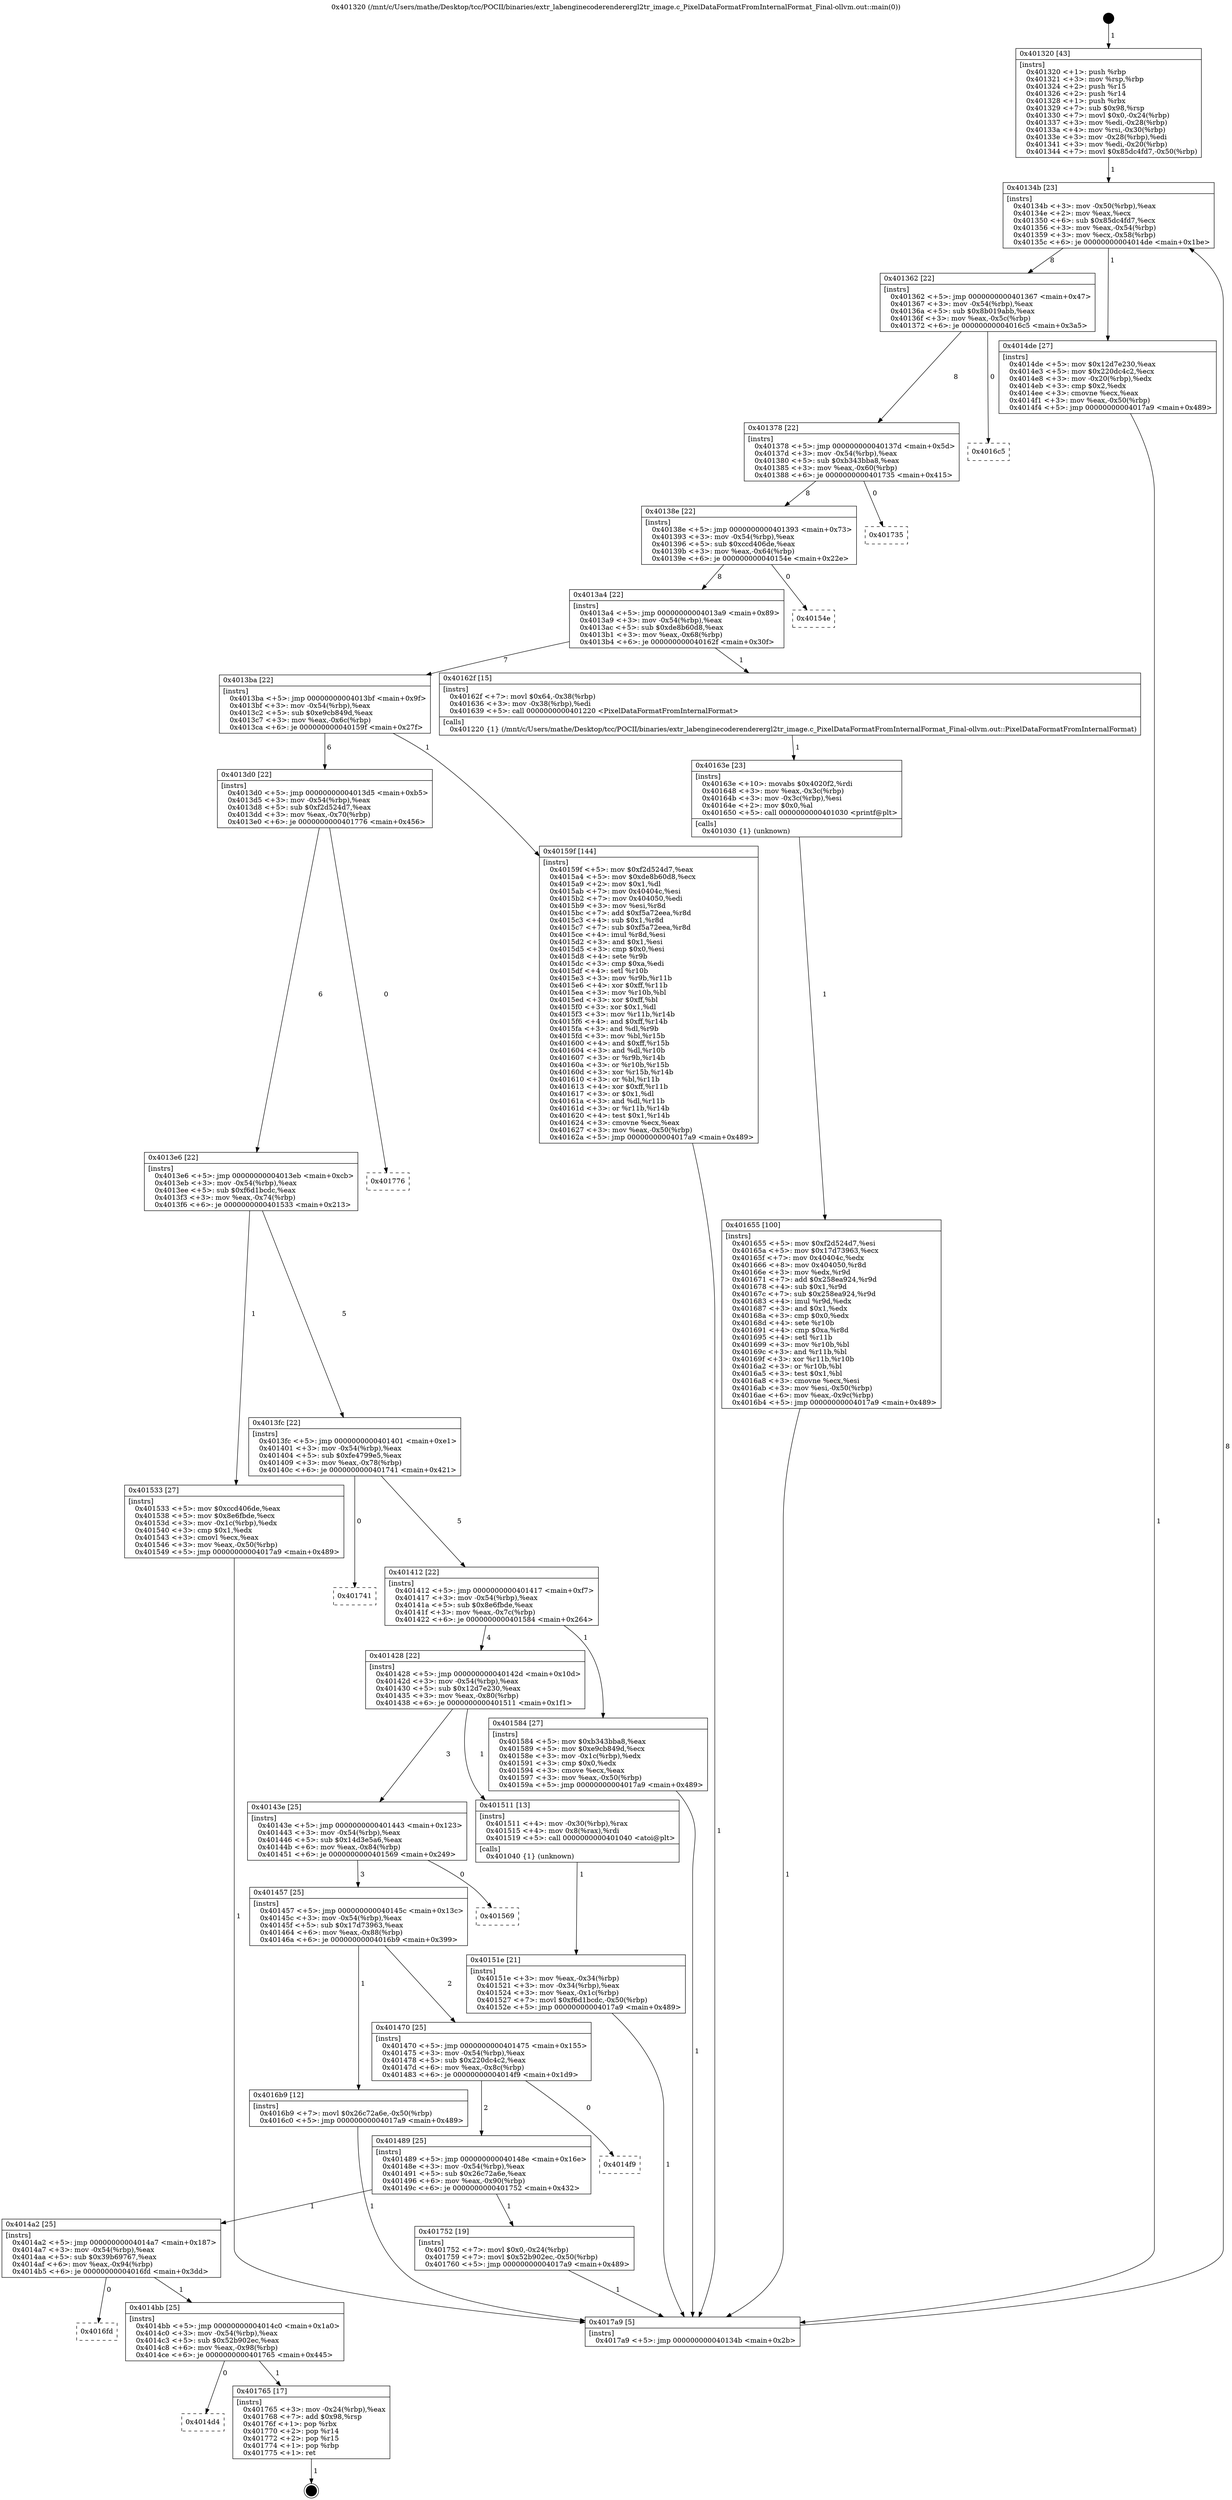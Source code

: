 digraph "0x401320" {
  label = "0x401320 (/mnt/c/Users/mathe/Desktop/tcc/POCII/binaries/extr_labenginecoderenderergl2tr_image.c_PixelDataFormatFromInternalFormat_Final-ollvm.out::main(0))"
  labelloc = "t"
  node[shape=record]

  Entry [label="",width=0.3,height=0.3,shape=circle,fillcolor=black,style=filled]
  "0x40134b" [label="{
     0x40134b [23]\l
     | [instrs]\l
     &nbsp;&nbsp;0x40134b \<+3\>: mov -0x50(%rbp),%eax\l
     &nbsp;&nbsp;0x40134e \<+2\>: mov %eax,%ecx\l
     &nbsp;&nbsp;0x401350 \<+6\>: sub $0x85dc4fd7,%ecx\l
     &nbsp;&nbsp;0x401356 \<+3\>: mov %eax,-0x54(%rbp)\l
     &nbsp;&nbsp;0x401359 \<+3\>: mov %ecx,-0x58(%rbp)\l
     &nbsp;&nbsp;0x40135c \<+6\>: je 00000000004014de \<main+0x1be\>\l
  }"]
  "0x4014de" [label="{
     0x4014de [27]\l
     | [instrs]\l
     &nbsp;&nbsp;0x4014de \<+5\>: mov $0x12d7e230,%eax\l
     &nbsp;&nbsp;0x4014e3 \<+5\>: mov $0x220dc4c2,%ecx\l
     &nbsp;&nbsp;0x4014e8 \<+3\>: mov -0x20(%rbp),%edx\l
     &nbsp;&nbsp;0x4014eb \<+3\>: cmp $0x2,%edx\l
     &nbsp;&nbsp;0x4014ee \<+3\>: cmovne %ecx,%eax\l
     &nbsp;&nbsp;0x4014f1 \<+3\>: mov %eax,-0x50(%rbp)\l
     &nbsp;&nbsp;0x4014f4 \<+5\>: jmp 00000000004017a9 \<main+0x489\>\l
  }"]
  "0x401362" [label="{
     0x401362 [22]\l
     | [instrs]\l
     &nbsp;&nbsp;0x401362 \<+5\>: jmp 0000000000401367 \<main+0x47\>\l
     &nbsp;&nbsp;0x401367 \<+3\>: mov -0x54(%rbp),%eax\l
     &nbsp;&nbsp;0x40136a \<+5\>: sub $0x8b019abb,%eax\l
     &nbsp;&nbsp;0x40136f \<+3\>: mov %eax,-0x5c(%rbp)\l
     &nbsp;&nbsp;0x401372 \<+6\>: je 00000000004016c5 \<main+0x3a5\>\l
  }"]
  "0x4017a9" [label="{
     0x4017a9 [5]\l
     | [instrs]\l
     &nbsp;&nbsp;0x4017a9 \<+5\>: jmp 000000000040134b \<main+0x2b\>\l
  }"]
  "0x401320" [label="{
     0x401320 [43]\l
     | [instrs]\l
     &nbsp;&nbsp;0x401320 \<+1\>: push %rbp\l
     &nbsp;&nbsp;0x401321 \<+3\>: mov %rsp,%rbp\l
     &nbsp;&nbsp;0x401324 \<+2\>: push %r15\l
     &nbsp;&nbsp;0x401326 \<+2\>: push %r14\l
     &nbsp;&nbsp;0x401328 \<+1\>: push %rbx\l
     &nbsp;&nbsp;0x401329 \<+7\>: sub $0x98,%rsp\l
     &nbsp;&nbsp;0x401330 \<+7\>: movl $0x0,-0x24(%rbp)\l
     &nbsp;&nbsp;0x401337 \<+3\>: mov %edi,-0x28(%rbp)\l
     &nbsp;&nbsp;0x40133a \<+4\>: mov %rsi,-0x30(%rbp)\l
     &nbsp;&nbsp;0x40133e \<+3\>: mov -0x28(%rbp),%edi\l
     &nbsp;&nbsp;0x401341 \<+3\>: mov %edi,-0x20(%rbp)\l
     &nbsp;&nbsp;0x401344 \<+7\>: movl $0x85dc4fd7,-0x50(%rbp)\l
  }"]
  Exit [label="",width=0.3,height=0.3,shape=circle,fillcolor=black,style=filled,peripheries=2]
  "0x4016c5" [label="{
     0x4016c5\l
  }", style=dashed]
  "0x401378" [label="{
     0x401378 [22]\l
     | [instrs]\l
     &nbsp;&nbsp;0x401378 \<+5\>: jmp 000000000040137d \<main+0x5d\>\l
     &nbsp;&nbsp;0x40137d \<+3\>: mov -0x54(%rbp),%eax\l
     &nbsp;&nbsp;0x401380 \<+5\>: sub $0xb343bba8,%eax\l
     &nbsp;&nbsp;0x401385 \<+3\>: mov %eax,-0x60(%rbp)\l
     &nbsp;&nbsp;0x401388 \<+6\>: je 0000000000401735 \<main+0x415\>\l
  }"]
  "0x4014d4" [label="{
     0x4014d4\l
  }", style=dashed]
  "0x401735" [label="{
     0x401735\l
  }", style=dashed]
  "0x40138e" [label="{
     0x40138e [22]\l
     | [instrs]\l
     &nbsp;&nbsp;0x40138e \<+5\>: jmp 0000000000401393 \<main+0x73\>\l
     &nbsp;&nbsp;0x401393 \<+3\>: mov -0x54(%rbp),%eax\l
     &nbsp;&nbsp;0x401396 \<+5\>: sub $0xccd406de,%eax\l
     &nbsp;&nbsp;0x40139b \<+3\>: mov %eax,-0x64(%rbp)\l
     &nbsp;&nbsp;0x40139e \<+6\>: je 000000000040154e \<main+0x22e\>\l
  }"]
  "0x401765" [label="{
     0x401765 [17]\l
     | [instrs]\l
     &nbsp;&nbsp;0x401765 \<+3\>: mov -0x24(%rbp),%eax\l
     &nbsp;&nbsp;0x401768 \<+7\>: add $0x98,%rsp\l
     &nbsp;&nbsp;0x40176f \<+1\>: pop %rbx\l
     &nbsp;&nbsp;0x401770 \<+2\>: pop %r14\l
     &nbsp;&nbsp;0x401772 \<+2\>: pop %r15\l
     &nbsp;&nbsp;0x401774 \<+1\>: pop %rbp\l
     &nbsp;&nbsp;0x401775 \<+1\>: ret\l
  }"]
  "0x40154e" [label="{
     0x40154e\l
  }", style=dashed]
  "0x4013a4" [label="{
     0x4013a4 [22]\l
     | [instrs]\l
     &nbsp;&nbsp;0x4013a4 \<+5\>: jmp 00000000004013a9 \<main+0x89\>\l
     &nbsp;&nbsp;0x4013a9 \<+3\>: mov -0x54(%rbp),%eax\l
     &nbsp;&nbsp;0x4013ac \<+5\>: sub $0xde8b60d8,%eax\l
     &nbsp;&nbsp;0x4013b1 \<+3\>: mov %eax,-0x68(%rbp)\l
     &nbsp;&nbsp;0x4013b4 \<+6\>: je 000000000040162f \<main+0x30f\>\l
  }"]
  "0x4014bb" [label="{
     0x4014bb [25]\l
     | [instrs]\l
     &nbsp;&nbsp;0x4014bb \<+5\>: jmp 00000000004014c0 \<main+0x1a0\>\l
     &nbsp;&nbsp;0x4014c0 \<+3\>: mov -0x54(%rbp),%eax\l
     &nbsp;&nbsp;0x4014c3 \<+5\>: sub $0x52b902ec,%eax\l
     &nbsp;&nbsp;0x4014c8 \<+6\>: mov %eax,-0x98(%rbp)\l
     &nbsp;&nbsp;0x4014ce \<+6\>: je 0000000000401765 \<main+0x445\>\l
  }"]
  "0x40162f" [label="{
     0x40162f [15]\l
     | [instrs]\l
     &nbsp;&nbsp;0x40162f \<+7\>: movl $0x64,-0x38(%rbp)\l
     &nbsp;&nbsp;0x401636 \<+3\>: mov -0x38(%rbp),%edi\l
     &nbsp;&nbsp;0x401639 \<+5\>: call 0000000000401220 \<PixelDataFormatFromInternalFormat\>\l
     | [calls]\l
     &nbsp;&nbsp;0x401220 \{1\} (/mnt/c/Users/mathe/Desktop/tcc/POCII/binaries/extr_labenginecoderenderergl2tr_image.c_PixelDataFormatFromInternalFormat_Final-ollvm.out::PixelDataFormatFromInternalFormat)\l
  }"]
  "0x4013ba" [label="{
     0x4013ba [22]\l
     | [instrs]\l
     &nbsp;&nbsp;0x4013ba \<+5\>: jmp 00000000004013bf \<main+0x9f\>\l
     &nbsp;&nbsp;0x4013bf \<+3\>: mov -0x54(%rbp),%eax\l
     &nbsp;&nbsp;0x4013c2 \<+5\>: sub $0xe9cb849d,%eax\l
     &nbsp;&nbsp;0x4013c7 \<+3\>: mov %eax,-0x6c(%rbp)\l
     &nbsp;&nbsp;0x4013ca \<+6\>: je 000000000040159f \<main+0x27f\>\l
  }"]
  "0x4016fd" [label="{
     0x4016fd\l
  }", style=dashed]
  "0x40159f" [label="{
     0x40159f [144]\l
     | [instrs]\l
     &nbsp;&nbsp;0x40159f \<+5\>: mov $0xf2d524d7,%eax\l
     &nbsp;&nbsp;0x4015a4 \<+5\>: mov $0xde8b60d8,%ecx\l
     &nbsp;&nbsp;0x4015a9 \<+2\>: mov $0x1,%dl\l
     &nbsp;&nbsp;0x4015ab \<+7\>: mov 0x40404c,%esi\l
     &nbsp;&nbsp;0x4015b2 \<+7\>: mov 0x404050,%edi\l
     &nbsp;&nbsp;0x4015b9 \<+3\>: mov %esi,%r8d\l
     &nbsp;&nbsp;0x4015bc \<+7\>: add $0xf5a72eea,%r8d\l
     &nbsp;&nbsp;0x4015c3 \<+4\>: sub $0x1,%r8d\l
     &nbsp;&nbsp;0x4015c7 \<+7\>: sub $0xf5a72eea,%r8d\l
     &nbsp;&nbsp;0x4015ce \<+4\>: imul %r8d,%esi\l
     &nbsp;&nbsp;0x4015d2 \<+3\>: and $0x1,%esi\l
     &nbsp;&nbsp;0x4015d5 \<+3\>: cmp $0x0,%esi\l
     &nbsp;&nbsp;0x4015d8 \<+4\>: sete %r9b\l
     &nbsp;&nbsp;0x4015dc \<+3\>: cmp $0xa,%edi\l
     &nbsp;&nbsp;0x4015df \<+4\>: setl %r10b\l
     &nbsp;&nbsp;0x4015e3 \<+3\>: mov %r9b,%r11b\l
     &nbsp;&nbsp;0x4015e6 \<+4\>: xor $0xff,%r11b\l
     &nbsp;&nbsp;0x4015ea \<+3\>: mov %r10b,%bl\l
     &nbsp;&nbsp;0x4015ed \<+3\>: xor $0xff,%bl\l
     &nbsp;&nbsp;0x4015f0 \<+3\>: xor $0x1,%dl\l
     &nbsp;&nbsp;0x4015f3 \<+3\>: mov %r11b,%r14b\l
     &nbsp;&nbsp;0x4015f6 \<+4\>: and $0xff,%r14b\l
     &nbsp;&nbsp;0x4015fa \<+3\>: and %dl,%r9b\l
     &nbsp;&nbsp;0x4015fd \<+3\>: mov %bl,%r15b\l
     &nbsp;&nbsp;0x401600 \<+4\>: and $0xff,%r15b\l
     &nbsp;&nbsp;0x401604 \<+3\>: and %dl,%r10b\l
     &nbsp;&nbsp;0x401607 \<+3\>: or %r9b,%r14b\l
     &nbsp;&nbsp;0x40160a \<+3\>: or %r10b,%r15b\l
     &nbsp;&nbsp;0x40160d \<+3\>: xor %r15b,%r14b\l
     &nbsp;&nbsp;0x401610 \<+3\>: or %bl,%r11b\l
     &nbsp;&nbsp;0x401613 \<+4\>: xor $0xff,%r11b\l
     &nbsp;&nbsp;0x401617 \<+3\>: or $0x1,%dl\l
     &nbsp;&nbsp;0x40161a \<+3\>: and %dl,%r11b\l
     &nbsp;&nbsp;0x40161d \<+3\>: or %r11b,%r14b\l
     &nbsp;&nbsp;0x401620 \<+4\>: test $0x1,%r14b\l
     &nbsp;&nbsp;0x401624 \<+3\>: cmovne %ecx,%eax\l
     &nbsp;&nbsp;0x401627 \<+3\>: mov %eax,-0x50(%rbp)\l
     &nbsp;&nbsp;0x40162a \<+5\>: jmp 00000000004017a9 \<main+0x489\>\l
  }"]
  "0x4013d0" [label="{
     0x4013d0 [22]\l
     | [instrs]\l
     &nbsp;&nbsp;0x4013d0 \<+5\>: jmp 00000000004013d5 \<main+0xb5\>\l
     &nbsp;&nbsp;0x4013d5 \<+3\>: mov -0x54(%rbp),%eax\l
     &nbsp;&nbsp;0x4013d8 \<+5\>: sub $0xf2d524d7,%eax\l
     &nbsp;&nbsp;0x4013dd \<+3\>: mov %eax,-0x70(%rbp)\l
     &nbsp;&nbsp;0x4013e0 \<+6\>: je 0000000000401776 \<main+0x456\>\l
  }"]
  "0x4014a2" [label="{
     0x4014a2 [25]\l
     | [instrs]\l
     &nbsp;&nbsp;0x4014a2 \<+5\>: jmp 00000000004014a7 \<main+0x187\>\l
     &nbsp;&nbsp;0x4014a7 \<+3\>: mov -0x54(%rbp),%eax\l
     &nbsp;&nbsp;0x4014aa \<+5\>: sub $0x39b69767,%eax\l
     &nbsp;&nbsp;0x4014af \<+6\>: mov %eax,-0x94(%rbp)\l
     &nbsp;&nbsp;0x4014b5 \<+6\>: je 00000000004016fd \<main+0x3dd\>\l
  }"]
  "0x401776" [label="{
     0x401776\l
  }", style=dashed]
  "0x4013e6" [label="{
     0x4013e6 [22]\l
     | [instrs]\l
     &nbsp;&nbsp;0x4013e6 \<+5\>: jmp 00000000004013eb \<main+0xcb\>\l
     &nbsp;&nbsp;0x4013eb \<+3\>: mov -0x54(%rbp),%eax\l
     &nbsp;&nbsp;0x4013ee \<+5\>: sub $0xf6d1bcdc,%eax\l
     &nbsp;&nbsp;0x4013f3 \<+3\>: mov %eax,-0x74(%rbp)\l
     &nbsp;&nbsp;0x4013f6 \<+6\>: je 0000000000401533 \<main+0x213\>\l
  }"]
  "0x401752" [label="{
     0x401752 [19]\l
     | [instrs]\l
     &nbsp;&nbsp;0x401752 \<+7\>: movl $0x0,-0x24(%rbp)\l
     &nbsp;&nbsp;0x401759 \<+7\>: movl $0x52b902ec,-0x50(%rbp)\l
     &nbsp;&nbsp;0x401760 \<+5\>: jmp 00000000004017a9 \<main+0x489\>\l
  }"]
  "0x401533" [label="{
     0x401533 [27]\l
     | [instrs]\l
     &nbsp;&nbsp;0x401533 \<+5\>: mov $0xccd406de,%eax\l
     &nbsp;&nbsp;0x401538 \<+5\>: mov $0x8e6fbde,%ecx\l
     &nbsp;&nbsp;0x40153d \<+3\>: mov -0x1c(%rbp),%edx\l
     &nbsp;&nbsp;0x401540 \<+3\>: cmp $0x1,%edx\l
     &nbsp;&nbsp;0x401543 \<+3\>: cmovl %ecx,%eax\l
     &nbsp;&nbsp;0x401546 \<+3\>: mov %eax,-0x50(%rbp)\l
     &nbsp;&nbsp;0x401549 \<+5\>: jmp 00000000004017a9 \<main+0x489\>\l
  }"]
  "0x4013fc" [label="{
     0x4013fc [22]\l
     | [instrs]\l
     &nbsp;&nbsp;0x4013fc \<+5\>: jmp 0000000000401401 \<main+0xe1\>\l
     &nbsp;&nbsp;0x401401 \<+3\>: mov -0x54(%rbp),%eax\l
     &nbsp;&nbsp;0x401404 \<+5\>: sub $0xfe4799e5,%eax\l
     &nbsp;&nbsp;0x401409 \<+3\>: mov %eax,-0x78(%rbp)\l
     &nbsp;&nbsp;0x40140c \<+6\>: je 0000000000401741 \<main+0x421\>\l
  }"]
  "0x401489" [label="{
     0x401489 [25]\l
     | [instrs]\l
     &nbsp;&nbsp;0x401489 \<+5\>: jmp 000000000040148e \<main+0x16e\>\l
     &nbsp;&nbsp;0x40148e \<+3\>: mov -0x54(%rbp),%eax\l
     &nbsp;&nbsp;0x401491 \<+5\>: sub $0x26c72a6e,%eax\l
     &nbsp;&nbsp;0x401496 \<+6\>: mov %eax,-0x90(%rbp)\l
     &nbsp;&nbsp;0x40149c \<+6\>: je 0000000000401752 \<main+0x432\>\l
  }"]
  "0x401741" [label="{
     0x401741\l
  }", style=dashed]
  "0x401412" [label="{
     0x401412 [22]\l
     | [instrs]\l
     &nbsp;&nbsp;0x401412 \<+5\>: jmp 0000000000401417 \<main+0xf7\>\l
     &nbsp;&nbsp;0x401417 \<+3\>: mov -0x54(%rbp),%eax\l
     &nbsp;&nbsp;0x40141a \<+5\>: sub $0x8e6fbde,%eax\l
     &nbsp;&nbsp;0x40141f \<+3\>: mov %eax,-0x7c(%rbp)\l
     &nbsp;&nbsp;0x401422 \<+6\>: je 0000000000401584 \<main+0x264\>\l
  }"]
  "0x4014f9" [label="{
     0x4014f9\l
  }", style=dashed]
  "0x401584" [label="{
     0x401584 [27]\l
     | [instrs]\l
     &nbsp;&nbsp;0x401584 \<+5\>: mov $0xb343bba8,%eax\l
     &nbsp;&nbsp;0x401589 \<+5\>: mov $0xe9cb849d,%ecx\l
     &nbsp;&nbsp;0x40158e \<+3\>: mov -0x1c(%rbp),%edx\l
     &nbsp;&nbsp;0x401591 \<+3\>: cmp $0x0,%edx\l
     &nbsp;&nbsp;0x401594 \<+3\>: cmove %ecx,%eax\l
     &nbsp;&nbsp;0x401597 \<+3\>: mov %eax,-0x50(%rbp)\l
     &nbsp;&nbsp;0x40159a \<+5\>: jmp 00000000004017a9 \<main+0x489\>\l
  }"]
  "0x401428" [label="{
     0x401428 [22]\l
     | [instrs]\l
     &nbsp;&nbsp;0x401428 \<+5\>: jmp 000000000040142d \<main+0x10d\>\l
     &nbsp;&nbsp;0x40142d \<+3\>: mov -0x54(%rbp),%eax\l
     &nbsp;&nbsp;0x401430 \<+5\>: sub $0x12d7e230,%eax\l
     &nbsp;&nbsp;0x401435 \<+3\>: mov %eax,-0x80(%rbp)\l
     &nbsp;&nbsp;0x401438 \<+6\>: je 0000000000401511 \<main+0x1f1\>\l
  }"]
  "0x401470" [label="{
     0x401470 [25]\l
     | [instrs]\l
     &nbsp;&nbsp;0x401470 \<+5\>: jmp 0000000000401475 \<main+0x155\>\l
     &nbsp;&nbsp;0x401475 \<+3\>: mov -0x54(%rbp),%eax\l
     &nbsp;&nbsp;0x401478 \<+5\>: sub $0x220dc4c2,%eax\l
     &nbsp;&nbsp;0x40147d \<+6\>: mov %eax,-0x8c(%rbp)\l
     &nbsp;&nbsp;0x401483 \<+6\>: je 00000000004014f9 \<main+0x1d9\>\l
  }"]
  "0x401511" [label="{
     0x401511 [13]\l
     | [instrs]\l
     &nbsp;&nbsp;0x401511 \<+4\>: mov -0x30(%rbp),%rax\l
     &nbsp;&nbsp;0x401515 \<+4\>: mov 0x8(%rax),%rdi\l
     &nbsp;&nbsp;0x401519 \<+5\>: call 0000000000401040 \<atoi@plt\>\l
     | [calls]\l
     &nbsp;&nbsp;0x401040 \{1\} (unknown)\l
  }"]
  "0x40143e" [label="{
     0x40143e [25]\l
     | [instrs]\l
     &nbsp;&nbsp;0x40143e \<+5\>: jmp 0000000000401443 \<main+0x123\>\l
     &nbsp;&nbsp;0x401443 \<+3\>: mov -0x54(%rbp),%eax\l
     &nbsp;&nbsp;0x401446 \<+5\>: sub $0x14d3e5a6,%eax\l
     &nbsp;&nbsp;0x40144b \<+6\>: mov %eax,-0x84(%rbp)\l
     &nbsp;&nbsp;0x401451 \<+6\>: je 0000000000401569 \<main+0x249\>\l
  }"]
  "0x40151e" [label="{
     0x40151e [21]\l
     | [instrs]\l
     &nbsp;&nbsp;0x40151e \<+3\>: mov %eax,-0x34(%rbp)\l
     &nbsp;&nbsp;0x401521 \<+3\>: mov -0x34(%rbp),%eax\l
     &nbsp;&nbsp;0x401524 \<+3\>: mov %eax,-0x1c(%rbp)\l
     &nbsp;&nbsp;0x401527 \<+7\>: movl $0xf6d1bcdc,-0x50(%rbp)\l
     &nbsp;&nbsp;0x40152e \<+5\>: jmp 00000000004017a9 \<main+0x489\>\l
  }"]
  "0x40163e" [label="{
     0x40163e [23]\l
     | [instrs]\l
     &nbsp;&nbsp;0x40163e \<+10\>: movabs $0x4020f2,%rdi\l
     &nbsp;&nbsp;0x401648 \<+3\>: mov %eax,-0x3c(%rbp)\l
     &nbsp;&nbsp;0x40164b \<+3\>: mov -0x3c(%rbp),%esi\l
     &nbsp;&nbsp;0x40164e \<+2\>: mov $0x0,%al\l
     &nbsp;&nbsp;0x401650 \<+5\>: call 0000000000401030 \<printf@plt\>\l
     | [calls]\l
     &nbsp;&nbsp;0x401030 \{1\} (unknown)\l
  }"]
  "0x401655" [label="{
     0x401655 [100]\l
     | [instrs]\l
     &nbsp;&nbsp;0x401655 \<+5\>: mov $0xf2d524d7,%esi\l
     &nbsp;&nbsp;0x40165a \<+5\>: mov $0x17d73963,%ecx\l
     &nbsp;&nbsp;0x40165f \<+7\>: mov 0x40404c,%edx\l
     &nbsp;&nbsp;0x401666 \<+8\>: mov 0x404050,%r8d\l
     &nbsp;&nbsp;0x40166e \<+3\>: mov %edx,%r9d\l
     &nbsp;&nbsp;0x401671 \<+7\>: add $0x258ea924,%r9d\l
     &nbsp;&nbsp;0x401678 \<+4\>: sub $0x1,%r9d\l
     &nbsp;&nbsp;0x40167c \<+7\>: sub $0x258ea924,%r9d\l
     &nbsp;&nbsp;0x401683 \<+4\>: imul %r9d,%edx\l
     &nbsp;&nbsp;0x401687 \<+3\>: and $0x1,%edx\l
     &nbsp;&nbsp;0x40168a \<+3\>: cmp $0x0,%edx\l
     &nbsp;&nbsp;0x40168d \<+4\>: sete %r10b\l
     &nbsp;&nbsp;0x401691 \<+4\>: cmp $0xa,%r8d\l
     &nbsp;&nbsp;0x401695 \<+4\>: setl %r11b\l
     &nbsp;&nbsp;0x401699 \<+3\>: mov %r10b,%bl\l
     &nbsp;&nbsp;0x40169c \<+3\>: and %r11b,%bl\l
     &nbsp;&nbsp;0x40169f \<+3\>: xor %r11b,%r10b\l
     &nbsp;&nbsp;0x4016a2 \<+3\>: or %r10b,%bl\l
     &nbsp;&nbsp;0x4016a5 \<+3\>: test $0x1,%bl\l
     &nbsp;&nbsp;0x4016a8 \<+3\>: cmovne %ecx,%esi\l
     &nbsp;&nbsp;0x4016ab \<+3\>: mov %esi,-0x50(%rbp)\l
     &nbsp;&nbsp;0x4016ae \<+6\>: mov %eax,-0x9c(%rbp)\l
     &nbsp;&nbsp;0x4016b4 \<+5\>: jmp 00000000004017a9 \<main+0x489\>\l
  }"]
  "0x4016b9" [label="{
     0x4016b9 [12]\l
     | [instrs]\l
     &nbsp;&nbsp;0x4016b9 \<+7\>: movl $0x26c72a6e,-0x50(%rbp)\l
     &nbsp;&nbsp;0x4016c0 \<+5\>: jmp 00000000004017a9 \<main+0x489\>\l
  }"]
  "0x401569" [label="{
     0x401569\l
  }", style=dashed]
  "0x401457" [label="{
     0x401457 [25]\l
     | [instrs]\l
     &nbsp;&nbsp;0x401457 \<+5\>: jmp 000000000040145c \<main+0x13c\>\l
     &nbsp;&nbsp;0x40145c \<+3\>: mov -0x54(%rbp),%eax\l
     &nbsp;&nbsp;0x40145f \<+5\>: sub $0x17d73963,%eax\l
     &nbsp;&nbsp;0x401464 \<+6\>: mov %eax,-0x88(%rbp)\l
     &nbsp;&nbsp;0x40146a \<+6\>: je 00000000004016b9 \<main+0x399\>\l
  }"]
  Entry -> "0x401320" [label=" 1"]
  "0x40134b" -> "0x4014de" [label=" 1"]
  "0x40134b" -> "0x401362" [label=" 8"]
  "0x4014de" -> "0x4017a9" [label=" 1"]
  "0x401320" -> "0x40134b" [label=" 1"]
  "0x4017a9" -> "0x40134b" [label=" 8"]
  "0x401765" -> Exit [label=" 1"]
  "0x401362" -> "0x4016c5" [label=" 0"]
  "0x401362" -> "0x401378" [label=" 8"]
  "0x4014bb" -> "0x4014d4" [label=" 0"]
  "0x401378" -> "0x401735" [label=" 0"]
  "0x401378" -> "0x40138e" [label=" 8"]
  "0x4014bb" -> "0x401765" [label=" 1"]
  "0x40138e" -> "0x40154e" [label=" 0"]
  "0x40138e" -> "0x4013a4" [label=" 8"]
  "0x4014a2" -> "0x4014bb" [label=" 1"]
  "0x4013a4" -> "0x40162f" [label=" 1"]
  "0x4013a4" -> "0x4013ba" [label=" 7"]
  "0x4014a2" -> "0x4016fd" [label=" 0"]
  "0x4013ba" -> "0x40159f" [label=" 1"]
  "0x4013ba" -> "0x4013d0" [label=" 6"]
  "0x401752" -> "0x4017a9" [label=" 1"]
  "0x4013d0" -> "0x401776" [label=" 0"]
  "0x4013d0" -> "0x4013e6" [label=" 6"]
  "0x401489" -> "0x4014a2" [label=" 1"]
  "0x4013e6" -> "0x401533" [label=" 1"]
  "0x4013e6" -> "0x4013fc" [label=" 5"]
  "0x401489" -> "0x401752" [label=" 1"]
  "0x4013fc" -> "0x401741" [label=" 0"]
  "0x4013fc" -> "0x401412" [label=" 5"]
  "0x401470" -> "0x401489" [label=" 2"]
  "0x401412" -> "0x401584" [label=" 1"]
  "0x401412" -> "0x401428" [label=" 4"]
  "0x401470" -> "0x4014f9" [label=" 0"]
  "0x401428" -> "0x401511" [label=" 1"]
  "0x401428" -> "0x40143e" [label=" 3"]
  "0x401511" -> "0x40151e" [label=" 1"]
  "0x40151e" -> "0x4017a9" [label=" 1"]
  "0x401533" -> "0x4017a9" [label=" 1"]
  "0x401584" -> "0x4017a9" [label=" 1"]
  "0x40159f" -> "0x4017a9" [label=" 1"]
  "0x40162f" -> "0x40163e" [label=" 1"]
  "0x40163e" -> "0x401655" [label=" 1"]
  "0x401655" -> "0x4017a9" [label=" 1"]
  "0x4016b9" -> "0x4017a9" [label=" 1"]
  "0x40143e" -> "0x401569" [label=" 0"]
  "0x40143e" -> "0x401457" [label=" 3"]
  "0x401457" -> "0x401470" [label=" 2"]
  "0x401457" -> "0x4016b9" [label=" 1"]
}
